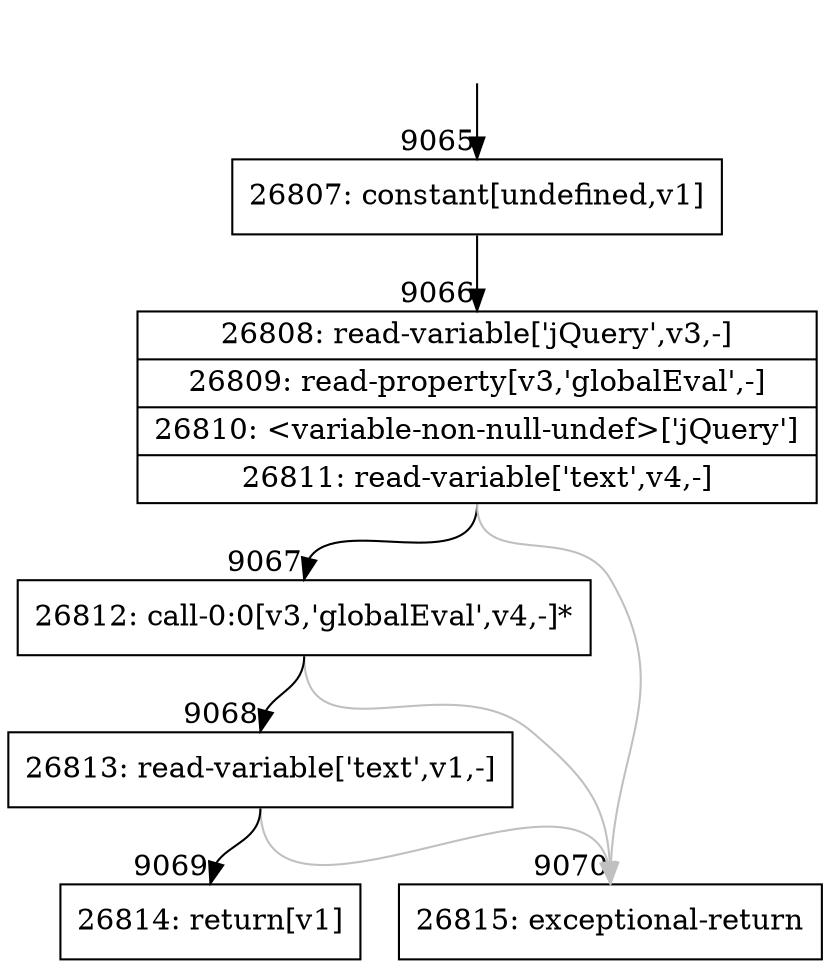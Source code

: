 digraph {
rankdir="TD"
BB_entry559[shape=none,label=""];
BB_entry559 -> BB9065 [tailport=s, headport=n, headlabel="    9065"]
BB9065 [shape=record label="{26807: constant[undefined,v1]}" ] 
BB9065 -> BB9066 [tailport=s, headport=n, headlabel="      9066"]
BB9066 [shape=record label="{26808: read-variable['jQuery',v3,-]|26809: read-property[v3,'globalEval',-]|26810: \<variable-non-null-undef\>['jQuery']|26811: read-variable['text',v4,-]}" ] 
BB9066 -> BB9067 [tailport=s, headport=n, headlabel="      9067"]
BB9066 -> BB9070 [tailport=s, headport=n, color=gray, headlabel="      9070"]
BB9067 [shape=record label="{26812: call-0:0[v3,'globalEval',v4,-]*}" ] 
BB9067 -> BB9068 [tailport=s, headport=n, headlabel="      9068"]
BB9067 -> BB9070 [tailport=s, headport=n, color=gray]
BB9068 [shape=record label="{26813: read-variable['text',v1,-]}" ] 
BB9068 -> BB9069 [tailport=s, headport=n, headlabel="      9069"]
BB9068 -> BB9070 [tailport=s, headport=n, color=gray]
BB9069 [shape=record label="{26814: return[v1]}" ] 
BB9070 [shape=record label="{26815: exceptional-return}" ] 
}
